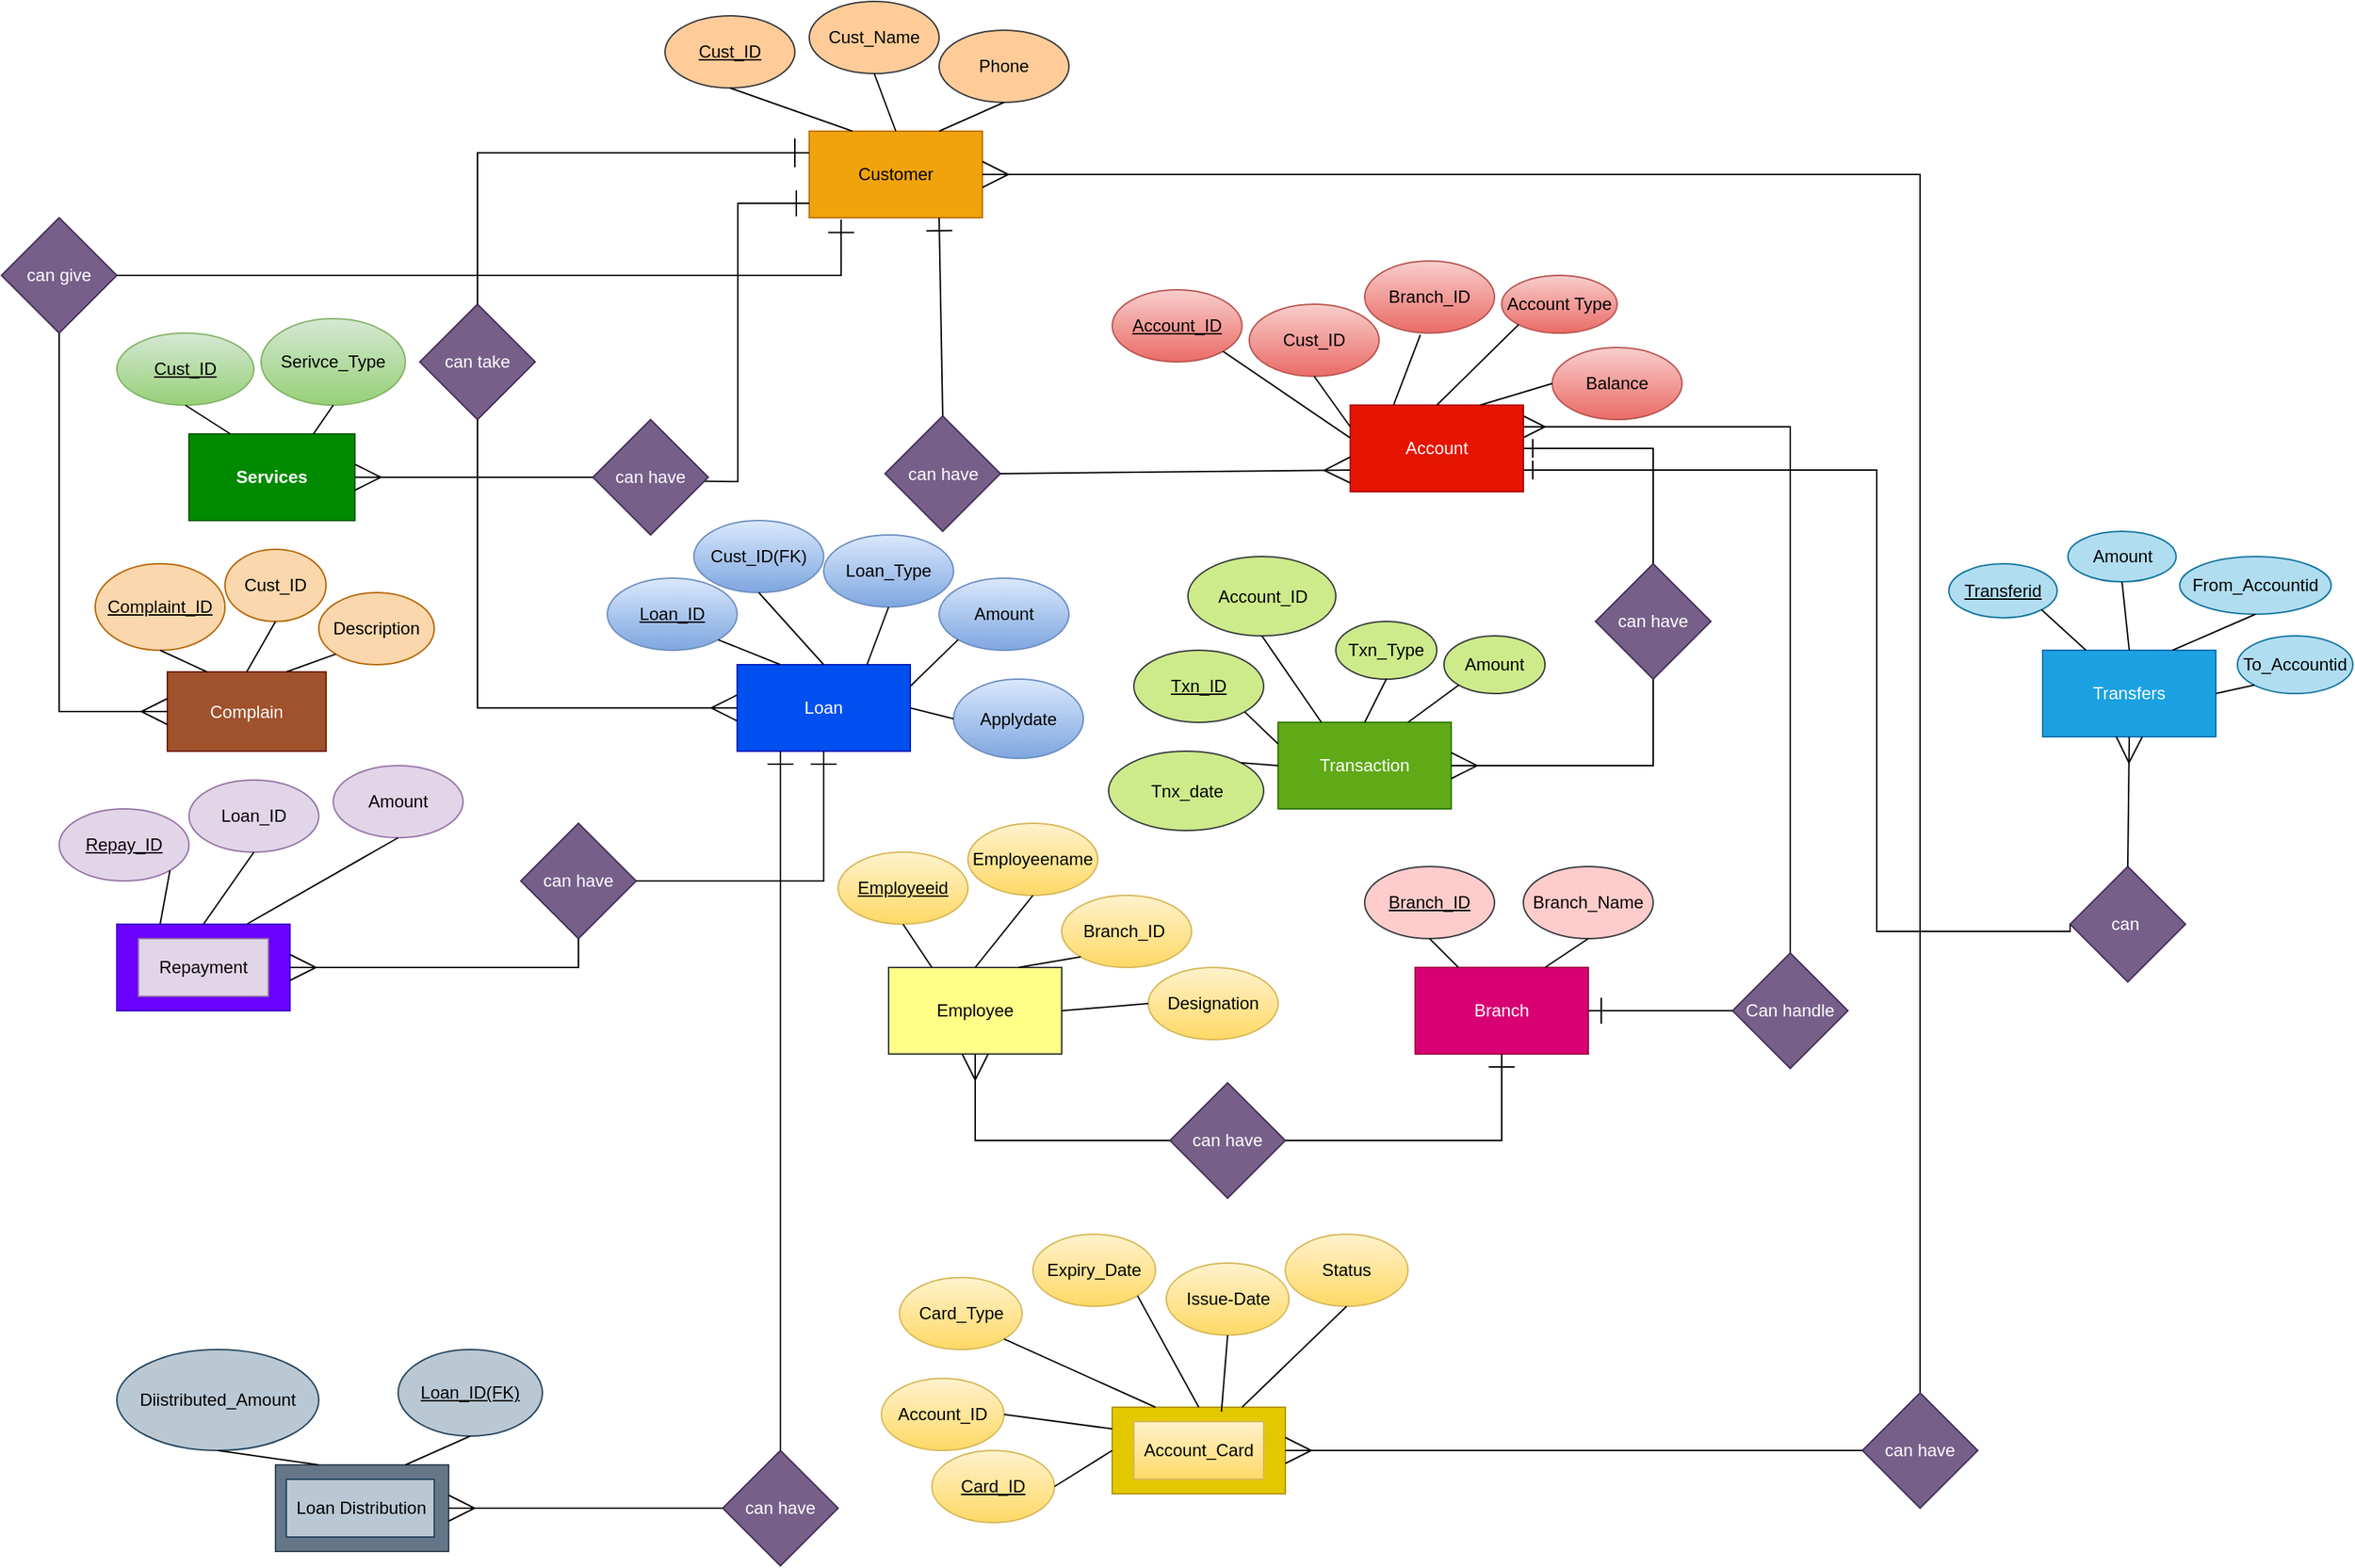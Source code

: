 <mxfile version="26.0.9">
  <diagram id="R2lEEEUBdFMjLlhIrx00" name="Page-1">
    <mxGraphModel dx="2600" dy="2135" grid="1" gridSize="10" guides="1" tooltips="1" connect="1" arrows="1" fold="1" page="1" pageScale="1" pageWidth="850" pageHeight="1100" background="#ffffff" math="0" shadow="0" extFonts="Permanent Marker^https://fonts.googleapis.com/css?family=Permanent+Marker">
      <root>
        <mxCell id="0" />
        <mxCell id="1" parent="0" />
        <mxCell id="DmtcJ1Fxf5_QBzeJhxyH-10" value="" style="rounded=0;whiteSpace=wrap;html=1;fillColor=#6a00ff;fontColor=#ffffff;strokeColor=#3700CC;" parent="1" vertex="1">
          <mxGeometry x="-360" y="280" width="120" height="60" as="geometry" />
        </mxCell>
        <mxCell id="7GhR0YVeMQ2KOe9SHxDj-1" value="Repayment" style="rounded=0;whiteSpace=wrap;html=1;fillColor=#e1d5e7;strokeColor=#9673a6;" parent="1" vertex="1">
          <mxGeometry x="-345" y="290" width="90" height="40" as="geometry" />
        </mxCell>
        <mxCell id="DmtcJ1Fxf5_QBzeJhxyH-4" value="Customer" style="rounded=0;whiteSpace=wrap;html=1;fillColor=#f0a30a;fontColor=#000000;strokeColor=#BD7000;" parent="1" vertex="1">
          <mxGeometry x="120" y="-270" width="120" height="60" as="geometry" />
        </mxCell>
        <mxCell id="DmtcJ1Fxf5_QBzeJhxyH-5" value="Transaction" style="rounded=0;whiteSpace=wrap;html=1;fillColor=#60a917;fontColor=#ffffff;strokeColor=#2D7600;" parent="1" vertex="1">
          <mxGeometry x="445" y="140" width="120" height="60" as="geometry" />
        </mxCell>
        <mxCell id="DmtcJ1Fxf5_QBzeJhxyH-6" value="Account" style="rounded=0;whiteSpace=wrap;html=1;fillColor=#e51400;fontColor=#ffffff;strokeColor=#B20000;" parent="1" vertex="1">
          <mxGeometry x="495" y="-80" width="120" height="60" as="geometry" />
        </mxCell>
        <mxCell id="DmtcJ1Fxf5_QBzeJhxyH-7" value="Employee" style="rounded=0;whiteSpace=wrap;html=1;fillColor=#ffff88;strokeColor=#36393d;" parent="1" vertex="1">
          <mxGeometry x="175" y="310" width="120" height="60" as="geometry" />
        </mxCell>
        <mxCell id="DmtcJ1Fxf5_QBzeJhxyH-8" value="Branch" style="rounded=0;whiteSpace=wrap;html=1;fillColor=#d80073;fontColor=#ffffff;strokeColor=#A50040;" parent="1" vertex="1">
          <mxGeometry x="540" y="310" width="120" height="60" as="geometry" />
        </mxCell>
        <mxCell id="DmtcJ1Fxf5_QBzeJhxyH-9" value="Loan" style="rounded=0;whiteSpace=wrap;html=1;fillColor=#0050ef;fontColor=#ffffff;strokeColor=#001DBC;" parent="1" vertex="1">
          <mxGeometry x="70" y="100" width="120" height="60" as="geometry" />
        </mxCell>
        <mxCell id="DmtcJ1Fxf5_QBzeJhxyH-11" value="&lt;u&gt;Cust_ID&lt;/u&gt;" style="ellipse;whiteSpace=wrap;html=1;fillColor=#ffcc99;strokeColor=#36393d;" parent="1" vertex="1">
          <mxGeometry x="20" y="-350" width="90" height="50" as="geometry" />
        </mxCell>
        <mxCell id="DmtcJ1Fxf5_QBzeJhxyH-12" value="Cust_Name" style="ellipse;whiteSpace=wrap;html=1;fillColor=#ffcc99;strokeColor=#36393d;" parent="1" vertex="1">
          <mxGeometry x="120" y="-360" width="90" height="50" as="geometry" />
        </mxCell>
        <mxCell id="DmtcJ1Fxf5_QBzeJhxyH-13" value="Phone" style="ellipse;whiteSpace=wrap;html=1;fillColor=#ffcc99;strokeColor=#36393d;" parent="1" vertex="1">
          <mxGeometry x="210" y="-340" width="90" height="50" as="geometry" />
        </mxCell>
        <mxCell id="DmtcJ1Fxf5_QBzeJhxyH-14" value="" style="endArrow=none;html=1;rounded=0;entryX=0.5;entryY=1;entryDx=0;entryDy=0;exitX=0.25;exitY=0;exitDx=0;exitDy=0;" parent="1" source="DmtcJ1Fxf5_QBzeJhxyH-4" target="DmtcJ1Fxf5_QBzeJhxyH-11" edge="1">
          <mxGeometry width="50" height="50" relative="1" as="geometry">
            <mxPoint y="-220" as="sourcePoint" />
            <mxPoint x="50" y="-270" as="targetPoint" />
          </mxGeometry>
        </mxCell>
        <mxCell id="DmtcJ1Fxf5_QBzeJhxyH-15" value="" style="endArrow=none;html=1;rounded=0;entryX=0.5;entryY=1;entryDx=0;entryDy=0;exitX=0.5;exitY=0;exitDx=0;exitDy=0;" parent="1" source="DmtcJ1Fxf5_QBzeJhxyH-4" target="DmtcJ1Fxf5_QBzeJhxyH-12" edge="1">
          <mxGeometry width="50" height="50" relative="1" as="geometry">
            <mxPoint x="30" y="-180" as="sourcePoint" />
            <mxPoint x="80" y="-230" as="targetPoint" />
          </mxGeometry>
        </mxCell>
        <mxCell id="DmtcJ1Fxf5_QBzeJhxyH-16" value="" style="endArrow=none;html=1;rounded=0;entryX=0.5;entryY=1;entryDx=0;entryDy=0;exitX=0.75;exitY=0;exitDx=0;exitDy=0;" parent="1" source="DmtcJ1Fxf5_QBzeJhxyH-4" target="DmtcJ1Fxf5_QBzeJhxyH-13" edge="1">
          <mxGeometry width="50" height="50" relative="1" as="geometry">
            <mxPoint x="110" y="-200" as="sourcePoint" />
            <mxPoint x="160" y="-250" as="targetPoint" />
          </mxGeometry>
        </mxCell>
        <mxCell id="DmtcJ1Fxf5_QBzeJhxyH-18" value="&lt;u&gt;Branch_ID&lt;/u&gt;" style="ellipse;whiteSpace=wrap;html=1;fillColor=#ffcccc;strokeColor=#36393d;" parent="1" vertex="1">
          <mxGeometry x="505" y="240" width="90" height="50" as="geometry" />
        </mxCell>
        <mxCell id="DmtcJ1Fxf5_QBzeJhxyH-19" value="Branch_Name" style="ellipse;whiteSpace=wrap;html=1;fillColor=#ffcccc;strokeColor=#36393d;" parent="1" vertex="1">
          <mxGeometry x="615" y="240" width="90" height="50" as="geometry" />
        </mxCell>
        <mxCell id="DmtcJ1Fxf5_QBzeJhxyH-20" value="" style="endArrow=none;html=1;rounded=0;entryX=0.5;entryY=1;entryDx=0;entryDy=0;exitX=0.25;exitY=0;exitDx=0;exitDy=0;" parent="1" source="DmtcJ1Fxf5_QBzeJhxyH-8" target="DmtcJ1Fxf5_QBzeJhxyH-18" edge="1">
          <mxGeometry width="50" height="50" relative="1" as="geometry">
            <mxPoint x="460" y="370" as="sourcePoint" />
            <mxPoint x="510" y="320" as="targetPoint" />
          </mxGeometry>
        </mxCell>
        <mxCell id="DmtcJ1Fxf5_QBzeJhxyH-21" value="" style="endArrow=none;html=1;rounded=0;entryX=0.5;entryY=1;entryDx=0;entryDy=0;exitX=0.75;exitY=0;exitDx=0;exitDy=0;" parent="1" source="DmtcJ1Fxf5_QBzeJhxyH-8" target="DmtcJ1Fxf5_QBzeJhxyH-19" edge="1">
          <mxGeometry width="50" height="50" relative="1" as="geometry">
            <mxPoint x="640" y="340" as="sourcePoint" />
            <mxPoint x="690" y="290" as="targetPoint" />
          </mxGeometry>
        </mxCell>
        <mxCell id="DmtcJ1Fxf5_QBzeJhxyH-22" value="Employeename" style="ellipse;whiteSpace=wrap;html=1;fillColor=#fff2cc;gradientColor=#ffd966;strokeColor=#d6b656;" parent="1" vertex="1">
          <mxGeometry x="230" y="210" width="90" height="50" as="geometry" />
        </mxCell>
        <mxCell id="DmtcJ1Fxf5_QBzeJhxyH-23" value="&lt;u&gt;Employeeid&lt;/u&gt;" style="ellipse;whiteSpace=wrap;html=1;fillColor=#fff2cc;gradientColor=#ffd966;strokeColor=#d6b656;" parent="1" vertex="1">
          <mxGeometry x="140" y="230" width="90" height="50" as="geometry" />
        </mxCell>
        <mxCell id="DmtcJ1Fxf5_QBzeJhxyH-24" value="Branch_ID&amp;nbsp;" style="ellipse;whiteSpace=wrap;html=1;fillColor=#fff2cc;gradientColor=#ffd966;strokeColor=#d6b656;" parent="1" vertex="1">
          <mxGeometry x="295" y="260" width="90" height="50" as="geometry" />
        </mxCell>
        <mxCell id="DmtcJ1Fxf5_QBzeJhxyH-26" value="" style="endArrow=none;html=1;rounded=0;entryX=0.5;entryY=1;entryDx=0;entryDy=0;exitX=0.25;exitY=0;exitDx=0;exitDy=0;" parent="1" source="DmtcJ1Fxf5_QBzeJhxyH-7" target="DmtcJ1Fxf5_QBzeJhxyH-23" edge="1">
          <mxGeometry width="50" height="50" relative="1" as="geometry">
            <mxPoint x="145" y="330" as="sourcePoint" />
            <mxPoint x="195" y="280" as="targetPoint" />
          </mxGeometry>
        </mxCell>
        <mxCell id="DmtcJ1Fxf5_QBzeJhxyH-27" value="" style="endArrow=none;html=1;rounded=0;entryX=0.5;entryY=1;entryDx=0;entryDy=0;exitX=0.5;exitY=0;exitDx=0;exitDy=0;" parent="1" source="DmtcJ1Fxf5_QBzeJhxyH-7" target="DmtcJ1Fxf5_QBzeJhxyH-22" edge="1">
          <mxGeometry width="50" height="50" relative="1" as="geometry">
            <mxPoint x="205" y="340" as="sourcePoint" />
            <mxPoint x="255" y="290" as="targetPoint" />
          </mxGeometry>
        </mxCell>
        <mxCell id="DmtcJ1Fxf5_QBzeJhxyH-28" value="" style="endArrow=none;html=1;rounded=0;entryX=0;entryY=1;entryDx=0;entryDy=0;exitX=0.75;exitY=0;exitDx=0;exitDy=0;" parent="1" source="DmtcJ1Fxf5_QBzeJhxyH-7" target="DmtcJ1Fxf5_QBzeJhxyH-24" edge="1">
          <mxGeometry width="50" height="50" relative="1" as="geometry">
            <mxPoint x="335" y="350" as="sourcePoint" />
            <mxPoint x="385" y="300" as="targetPoint" />
          </mxGeometry>
        </mxCell>
        <mxCell id="DmtcJ1Fxf5_QBzeJhxyH-29" value="Branch_ID" style="ellipse;whiteSpace=wrap;html=1;fillColor=#f8cecc;gradientColor=#ea6b66;strokeColor=#b85450;" parent="1" vertex="1">
          <mxGeometry x="505" y="-180" width="90" height="50" as="geometry" />
        </mxCell>
        <mxCell id="DmtcJ1Fxf5_QBzeJhxyH-30" value="&lt;u&gt;Account_ID&lt;/u&gt;" style="ellipse;whiteSpace=wrap;html=1;fillColor=#f8cecc;gradientColor=#ea6b66;strokeColor=#b85450;" parent="1" vertex="1">
          <mxGeometry x="330" y="-160" width="90" height="50" as="geometry" />
        </mxCell>
        <mxCell id="DmtcJ1Fxf5_QBzeJhxyH-31" value="Cust_ID" style="ellipse;whiteSpace=wrap;html=1;fillColor=#f8cecc;gradientColor=#ea6b66;strokeColor=#b85450;" parent="1" vertex="1">
          <mxGeometry x="425" y="-150" width="90" height="50" as="geometry" />
        </mxCell>
        <mxCell id="DmtcJ1Fxf5_QBzeJhxyH-32" value="Account Type" style="ellipse;whiteSpace=wrap;html=1;fillColor=#f8cecc;strokeColor=#b85450;gradientColor=#ea6b66;" parent="1" vertex="1">
          <mxGeometry x="600" y="-170" width="80" height="40" as="geometry" />
        </mxCell>
        <mxCell id="DmtcJ1Fxf5_QBzeJhxyH-33" value="Balance" style="ellipse;whiteSpace=wrap;html=1;fillColor=#f8cecc;gradientColor=#ea6b66;strokeColor=#b85450;" parent="1" vertex="1">
          <mxGeometry x="635" y="-120" width="90" height="50" as="geometry" />
        </mxCell>
        <mxCell id="DmtcJ1Fxf5_QBzeJhxyH-34" value="" style="endArrow=none;html=1;rounded=0;entryX=1;entryY=1;entryDx=0;entryDy=0;exitX=0.001;exitY=0.38;exitDx=0;exitDy=0;exitPerimeter=0;" parent="1" source="DmtcJ1Fxf5_QBzeJhxyH-6" target="DmtcJ1Fxf5_QBzeJhxyH-30" edge="1">
          <mxGeometry width="50" height="50" relative="1" as="geometry">
            <mxPoint x="395" y="30" as="sourcePoint" />
            <mxPoint x="445" y="-20" as="targetPoint" />
          </mxGeometry>
        </mxCell>
        <mxCell id="DmtcJ1Fxf5_QBzeJhxyH-35" value="" style="endArrow=none;html=1;rounded=0;exitX=0.5;exitY=1;exitDx=0;exitDy=0;entryX=0;entryY=0.25;entryDx=0;entryDy=0;" parent="1" source="DmtcJ1Fxf5_QBzeJhxyH-31" target="DmtcJ1Fxf5_QBzeJhxyH-6" edge="1">
          <mxGeometry width="50" height="50" relative="1" as="geometry">
            <mxPoint x="515" y="-70" as="sourcePoint" />
            <mxPoint x="565" y="-120" as="targetPoint" />
          </mxGeometry>
        </mxCell>
        <mxCell id="DmtcJ1Fxf5_QBzeJhxyH-36" value="" style="endArrow=none;html=1;rounded=0;entryX=0.429;entryY=1.024;entryDx=0;entryDy=0;entryPerimeter=0;exitX=0.25;exitY=0;exitDx=0;exitDy=0;" parent="1" source="DmtcJ1Fxf5_QBzeJhxyH-6" target="DmtcJ1Fxf5_QBzeJhxyH-29" edge="1">
          <mxGeometry width="50" height="50" relative="1" as="geometry">
            <mxPoint x="515" y="-60" as="sourcePoint" />
            <mxPoint x="565" y="-110" as="targetPoint" />
          </mxGeometry>
        </mxCell>
        <mxCell id="DmtcJ1Fxf5_QBzeJhxyH-37" value="" style="endArrow=none;html=1;rounded=0;entryX=0;entryY=1;entryDx=0;entryDy=0;exitX=0.5;exitY=0;exitDx=0;exitDy=0;" parent="1" source="DmtcJ1Fxf5_QBzeJhxyH-6" target="DmtcJ1Fxf5_QBzeJhxyH-32" edge="1">
          <mxGeometry width="50" height="50" relative="1" as="geometry">
            <mxPoint x="525" y="-50" as="sourcePoint" />
            <mxPoint x="575" y="-100" as="targetPoint" />
          </mxGeometry>
        </mxCell>
        <mxCell id="DmtcJ1Fxf5_QBzeJhxyH-38" value="" style="endArrow=none;html=1;rounded=0;entryX=0;entryY=0.5;entryDx=0;entryDy=0;exitX=0.75;exitY=0;exitDx=0;exitDy=0;" parent="1" source="DmtcJ1Fxf5_QBzeJhxyH-6" target="DmtcJ1Fxf5_QBzeJhxyH-33" edge="1">
          <mxGeometry width="50" height="50" relative="1" as="geometry">
            <mxPoint x="575" y="-40" as="sourcePoint" />
            <mxPoint x="625" y="-90" as="targetPoint" />
          </mxGeometry>
        </mxCell>
        <mxCell id="DmtcJ1Fxf5_QBzeJhxyH-39" value="Amount" style="ellipse;whiteSpace=wrap;html=1;fillColor=#cdeb8b;strokeColor=#36393d;" parent="1" vertex="1">
          <mxGeometry x="560" y="80" width="70" height="40" as="geometry" />
        </mxCell>
        <mxCell id="DmtcJ1Fxf5_QBzeJhxyH-41" value="Txn_Type" style="ellipse;whiteSpace=wrap;html=1;fillColor=#cdeb8b;strokeColor=#36393d;" parent="1" vertex="1">
          <mxGeometry x="485" y="70" width="70" height="40" as="geometry" />
        </mxCell>
        <mxCell id="DmtcJ1Fxf5_QBzeJhxyH-42" value="Account_ID" style="ellipse;whiteSpace=wrap;html=1;fillColor=#cdeb8b;strokeColor=#36393d;" parent="1" vertex="1">
          <mxGeometry x="382.5" y="25" width="102.5" height="55" as="geometry" />
        </mxCell>
        <mxCell id="DmtcJ1Fxf5_QBzeJhxyH-43" value="&lt;u&gt;Txn_ID&lt;/u&gt;" style="ellipse;whiteSpace=wrap;html=1;fillColor=#cdeb8b;strokeColor=#36393d;" parent="1" vertex="1">
          <mxGeometry x="345" y="90" width="90" height="50" as="geometry" />
        </mxCell>
        <mxCell id="DmtcJ1Fxf5_QBzeJhxyH-44" value="&lt;u&gt;Loan_ID&lt;/u&gt;" style="ellipse;whiteSpace=wrap;html=1;fillColor=#dae8fc;gradientColor=#7ea6e0;strokeColor=#6c8ebf;" parent="1" vertex="1">
          <mxGeometry x="-20" y="40" width="90" height="50" as="geometry" />
        </mxCell>
        <mxCell id="DmtcJ1Fxf5_QBzeJhxyH-45" value="Amount" style="ellipse;whiteSpace=wrap;html=1;fillColor=#dae8fc;gradientColor=#7ea6e0;strokeColor=#6c8ebf;" parent="1" vertex="1">
          <mxGeometry x="210" y="40" width="90" height="50" as="geometry" />
        </mxCell>
        <mxCell id="DmtcJ1Fxf5_QBzeJhxyH-46" value="Cust_ID(FK)" style="ellipse;whiteSpace=wrap;html=1;fillColor=#dae8fc;gradientColor=#7ea6e0;strokeColor=#6c8ebf;" parent="1" vertex="1">
          <mxGeometry x="40" width="90" height="50" as="geometry" />
        </mxCell>
        <mxCell id="DmtcJ1Fxf5_QBzeJhxyH-47" value="Loan_Type" style="ellipse;whiteSpace=wrap;html=1;fillColor=#dae8fc;gradientColor=#7ea6e0;strokeColor=#6c8ebf;" parent="1" vertex="1">
          <mxGeometry x="130" y="10" width="90" height="50" as="geometry" />
        </mxCell>
        <mxCell id="DmtcJ1Fxf5_QBzeJhxyH-48" value="" style="endArrow=none;html=1;rounded=0;entryX=1;entryY=1;entryDx=0;entryDy=0;exitX=0.25;exitY=0;exitDx=0;exitDy=0;" parent="1" source="DmtcJ1Fxf5_QBzeJhxyH-9" target="DmtcJ1Fxf5_QBzeJhxyH-44" edge="1">
          <mxGeometry width="50" height="50" relative="1" as="geometry">
            <mxPoint x="50" y="120" as="sourcePoint" />
            <mxPoint x="100" y="70" as="targetPoint" />
          </mxGeometry>
        </mxCell>
        <mxCell id="DmtcJ1Fxf5_QBzeJhxyH-49" value="" style="endArrow=none;html=1;rounded=0;entryX=0.5;entryY=1;entryDx=0;entryDy=0;exitX=0.5;exitY=0;exitDx=0;exitDy=0;" parent="1" source="DmtcJ1Fxf5_QBzeJhxyH-9" target="DmtcJ1Fxf5_QBzeJhxyH-46" edge="1">
          <mxGeometry width="50" height="50" relative="1" as="geometry">
            <mxPoint x="70" y="110" as="sourcePoint" />
            <mxPoint x="120" y="60" as="targetPoint" />
          </mxGeometry>
        </mxCell>
        <mxCell id="DmtcJ1Fxf5_QBzeJhxyH-50" value="" style="endArrow=none;html=1;rounded=0;entryX=0.5;entryY=1;entryDx=0;entryDy=0;exitX=0.75;exitY=0;exitDx=0;exitDy=0;" parent="1" source="DmtcJ1Fxf5_QBzeJhxyH-9" target="DmtcJ1Fxf5_QBzeJhxyH-47" edge="1">
          <mxGeometry width="50" height="50" relative="1" as="geometry">
            <mxPoint x="130" y="110" as="sourcePoint" />
            <mxPoint x="180" y="60" as="targetPoint" />
          </mxGeometry>
        </mxCell>
        <mxCell id="DmtcJ1Fxf5_QBzeJhxyH-51" value="" style="endArrow=none;html=1;rounded=0;entryX=0;entryY=1;entryDx=0;entryDy=0;exitX=1;exitY=0.25;exitDx=0;exitDy=0;" parent="1" source="DmtcJ1Fxf5_QBzeJhxyH-9" target="DmtcJ1Fxf5_QBzeJhxyH-45" edge="1">
          <mxGeometry width="50" height="50" relative="1" as="geometry">
            <mxPoint x="170" y="150" as="sourcePoint" />
            <mxPoint x="220" y="100" as="targetPoint" />
          </mxGeometry>
        </mxCell>
        <mxCell id="DmtcJ1Fxf5_QBzeJhxyH-52" value="&lt;u&gt;Repay_ID&lt;/u&gt;" style="ellipse;whiteSpace=wrap;html=1;fillColor=#e1d5e7;strokeColor=#9673a6;" parent="1" vertex="1">
          <mxGeometry x="-400" y="200" width="90" height="50" as="geometry" />
        </mxCell>
        <mxCell id="DmtcJ1Fxf5_QBzeJhxyH-53" value="Loan_ID" style="ellipse;whiteSpace=wrap;html=1;fillColor=#e1d5e7;strokeColor=#9673a6;" parent="1" vertex="1">
          <mxGeometry x="-310" y="180" width="90" height="50" as="geometry" />
        </mxCell>
        <mxCell id="DmtcJ1Fxf5_QBzeJhxyH-54" value="Amount" style="ellipse;whiteSpace=wrap;html=1;fillColor=#e1d5e7;strokeColor=#9673a6;" parent="1" vertex="1">
          <mxGeometry x="-210" y="170" width="90" height="50" as="geometry" />
        </mxCell>
        <mxCell id="DmtcJ1Fxf5_QBzeJhxyH-56" value="" style="endArrow=none;html=1;rounded=0;entryX=1;entryY=1;entryDx=0;entryDy=0;exitX=0.25;exitY=0;exitDx=0;exitDy=0;" parent="1" source="DmtcJ1Fxf5_QBzeJhxyH-10" target="DmtcJ1Fxf5_QBzeJhxyH-52" edge="1">
          <mxGeometry width="50" height="50" relative="1" as="geometry">
            <mxPoint x="-290" y="450" as="sourcePoint" />
            <mxPoint x="-240" y="400" as="targetPoint" />
          </mxGeometry>
        </mxCell>
        <mxCell id="DmtcJ1Fxf5_QBzeJhxyH-57" value="" style="endArrow=none;html=1;rounded=0;entryX=0.5;entryY=1;entryDx=0;entryDy=0;exitX=0.5;exitY=0;exitDx=0;exitDy=0;" parent="1" source="DmtcJ1Fxf5_QBzeJhxyH-10" target="DmtcJ1Fxf5_QBzeJhxyH-53" edge="1">
          <mxGeometry width="50" height="50" relative="1" as="geometry">
            <mxPoint x="-330" y="300" as="sourcePoint" />
            <mxPoint x="-280" y="250" as="targetPoint" />
          </mxGeometry>
        </mxCell>
        <mxCell id="DmtcJ1Fxf5_QBzeJhxyH-58" value="" style="endArrow=none;html=1;rounded=0;entryX=0.5;entryY=1;entryDx=0;entryDy=0;exitX=0.75;exitY=0;exitDx=0;exitDy=0;" parent="1" source="DmtcJ1Fxf5_QBzeJhxyH-10" target="DmtcJ1Fxf5_QBzeJhxyH-54" edge="1">
          <mxGeometry width="50" height="50" relative="1" as="geometry">
            <mxPoint x="-250" y="290" as="sourcePoint" />
            <mxPoint x="-200" y="240" as="targetPoint" />
          </mxGeometry>
        </mxCell>
        <mxCell id="DmtcJ1Fxf5_QBzeJhxyH-59" value="can have" style="rhombus;whiteSpace=wrap;html=1;fillColor=#76608a;fontColor=#ffffff;strokeColor=#432D57;" parent="1" vertex="1">
          <mxGeometry x="172.5" y="-72.5" width="80" height="80" as="geometry" />
        </mxCell>
        <mxCell id="DmtcJ1Fxf5_QBzeJhxyH-60" value="" style="endArrow=ERone;html=1;rounded=0;entryX=0.75;entryY=1;entryDx=0;entryDy=0;exitX=0.5;exitY=0;exitDx=0;exitDy=0;endFill=0;startSize=7;endSize=16;" parent="1" source="DmtcJ1Fxf5_QBzeJhxyH-59" target="DmtcJ1Fxf5_QBzeJhxyH-4" edge="1">
          <mxGeometry width="50" height="50" relative="1" as="geometry">
            <mxPoint x="110" y="-120" as="sourcePoint" />
            <mxPoint x="160" y="-170" as="targetPoint" />
          </mxGeometry>
        </mxCell>
        <mxCell id="DmtcJ1Fxf5_QBzeJhxyH-61" value="" style="endArrow=ERmany;html=1;rounded=0;exitX=1;exitY=0.5;exitDx=0;exitDy=0;entryX=0;entryY=0.75;entryDx=0;entryDy=0;endFill=0;endSize=16;startSize=7;" parent="1" source="DmtcJ1Fxf5_QBzeJhxyH-59" target="DmtcJ1Fxf5_QBzeJhxyH-6" edge="1">
          <mxGeometry width="50" height="50" relative="1" as="geometry">
            <mxPoint x="260" y="-90" as="sourcePoint" />
            <mxPoint x="310" y="-140" as="targetPoint" />
          </mxGeometry>
        </mxCell>
        <mxCell id="DmtcJ1Fxf5_QBzeJhxyH-62" value="can take" style="rhombus;whiteSpace=wrap;html=1;fillColor=#76608a;fontColor=#ffffff;strokeColor=#432D57;" parent="1" vertex="1">
          <mxGeometry x="-150" y="-150" width="80" height="80" as="geometry" />
        </mxCell>
        <mxCell id="DmtcJ1Fxf5_QBzeJhxyH-63" value="" style="endArrow=ERone;html=1;rounded=0;entryX=0;entryY=0.25;entryDx=0;entryDy=0;exitX=0.5;exitY=0;exitDx=0;exitDy=0;edgeStyle=orthogonalEdgeStyle;endFill=0;endSize=18;" parent="1" source="DmtcJ1Fxf5_QBzeJhxyH-62" target="DmtcJ1Fxf5_QBzeJhxyH-4" edge="1">
          <mxGeometry width="50" height="50" relative="1" as="geometry">
            <mxPoint x="-160" y="-190" as="sourcePoint" />
            <mxPoint x="-110" y="-240" as="targetPoint" />
          </mxGeometry>
        </mxCell>
        <mxCell id="DmtcJ1Fxf5_QBzeJhxyH-64" value="" style="endArrow=none;html=1;rounded=0;entryX=0.5;entryY=1;entryDx=0;entryDy=0;exitX=0;exitY=0.5;exitDx=0;exitDy=0;edgeStyle=orthogonalEdgeStyle;startArrow=ERmany;startFill=0;endSize=8;targetPerimeterSpacing=13;startSize=16;" parent="1" source="DmtcJ1Fxf5_QBzeJhxyH-9" target="DmtcJ1Fxf5_QBzeJhxyH-62" edge="1">
          <mxGeometry width="50" height="50" relative="1" as="geometry">
            <mxPoint x="-230" y="80" as="sourcePoint" />
            <mxPoint x="-180" y="30" as="targetPoint" />
          </mxGeometry>
        </mxCell>
        <mxCell id="DmtcJ1Fxf5_QBzeJhxyH-65" value="" style="endArrow=none;html=1;rounded=0;entryX=1;entryY=1;entryDx=0;entryDy=0;exitX=0;exitY=0.25;exitDx=0;exitDy=0;" parent="1" source="DmtcJ1Fxf5_QBzeJhxyH-5" target="DmtcJ1Fxf5_QBzeJhxyH-43" edge="1">
          <mxGeometry width="50" height="50" relative="1" as="geometry">
            <mxPoint x="305" y="240" as="sourcePoint" />
            <mxPoint x="355" y="190" as="targetPoint" />
          </mxGeometry>
        </mxCell>
        <mxCell id="DmtcJ1Fxf5_QBzeJhxyH-66" value="" style="endArrow=none;html=1;rounded=0;entryX=0.5;entryY=1;entryDx=0;entryDy=0;exitX=0.25;exitY=0;exitDx=0;exitDy=0;" parent="1" source="DmtcJ1Fxf5_QBzeJhxyH-5" target="DmtcJ1Fxf5_QBzeJhxyH-42" edge="1">
          <mxGeometry width="50" height="50" relative="1" as="geometry">
            <mxPoint x="445" y="170" as="sourcePoint" />
            <mxPoint x="495" y="120" as="targetPoint" />
          </mxGeometry>
        </mxCell>
        <mxCell id="DmtcJ1Fxf5_QBzeJhxyH-67" value="" style="endArrow=none;html=1;rounded=0;entryX=0.5;entryY=1;entryDx=0;entryDy=0;exitX=0.5;exitY=0;exitDx=0;exitDy=0;" parent="1" source="DmtcJ1Fxf5_QBzeJhxyH-5" target="DmtcJ1Fxf5_QBzeJhxyH-41" edge="1">
          <mxGeometry width="50" height="50" relative="1" as="geometry">
            <mxPoint x="485" y="180" as="sourcePoint" />
            <mxPoint x="535" y="130" as="targetPoint" />
          </mxGeometry>
        </mxCell>
        <mxCell id="DmtcJ1Fxf5_QBzeJhxyH-68" value="" style="endArrow=none;html=1;rounded=0;entryX=0;entryY=1;entryDx=0;entryDy=0;exitX=0.75;exitY=0;exitDx=0;exitDy=0;" parent="1" source="DmtcJ1Fxf5_QBzeJhxyH-5" target="DmtcJ1Fxf5_QBzeJhxyH-39" edge="1">
          <mxGeometry width="50" height="50" relative="1" as="geometry">
            <mxPoint x="525" y="160" as="sourcePoint" />
            <mxPoint x="575" y="110" as="targetPoint" />
          </mxGeometry>
        </mxCell>
        <mxCell id="DmtcJ1Fxf5_QBzeJhxyH-69" value="can have" style="rhombus;whiteSpace=wrap;html=1;fillColor=#76608a;fontColor=#ffffff;strokeColor=#432D57;" parent="1" vertex="1">
          <mxGeometry x="665" y="30" width="80" height="80" as="geometry" />
        </mxCell>
        <mxCell id="DmtcJ1Fxf5_QBzeJhxyH-70" value="" style="endArrow=none;html=1;rounded=0;exitX=1;exitY=0.5;exitDx=0;exitDy=0;entryX=0.5;entryY=0;entryDx=0;entryDy=0;edgeStyle=orthogonalEdgeStyle;startArrow=ERone;startFill=0;endSize=7;startSize=11;" parent="1" source="DmtcJ1Fxf5_QBzeJhxyH-6" target="DmtcJ1Fxf5_QBzeJhxyH-69" edge="1">
          <mxGeometry width="50" height="50" relative="1" as="geometry">
            <mxPoint x="700" y="-10" as="sourcePoint" />
            <mxPoint x="750" y="-60" as="targetPoint" />
          </mxGeometry>
        </mxCell>
        <mxCell id="DmtcJ1Fxf5_QBzeJhxyH-71" value="" style="endArrow=none;html=1;rounded=0;entryX=0.5;entryY=1;entryDx=0;entryDy=0;exitX=1;exitY=0.5;exitDx=0;exitDy=0;edgeStyle=orthogonalEdgeStyle;startArrow=ERmany;startFill=0;startSize=16;" parent="1" source="DmtcJ1Fxf5_QBzeJhxyH-5" target="DmtcJ1Fxf5_QBzeJhxyH-69" edge="1">
          <mxGeometry width="50" height="50" relative="1" as="geometry">
            <mxPoint x="660" y="230" as="sourcePoint" />
            <mxPoint x="710" y="180" as="targetPoint" />
          </mxGeometry>
        </mxCell>
        <mxCell id="DmtcJ1Fxf5_QBzeJhxyH-72" value="can have" style="rhombus;whiteSpace=wrap;html=1;fillColor=#76608a;fontColor=#ffffff;strokeColor=#432D57;" parent="1" vertex="1">
          <mxGeometry x="-80" y="210" width="80" height="80" as="geometry" />
        </mxCell>
        <mxCell id="DmtcJ1Fxf5_QBzeJhxyH-73" value="" style="endArrow=ERone;html=1;rounded=0;entryX=0.5;entryY=1;entryDx=0;entryDy=0;exitX=1;exitY=0.5;exitDx=0;exitDy=0;edgeStyle=orthogonalEdgeStyle;endFill=0;startSize=7;endSize=16;" parent="1" source="DmtcJ1Fxf5_QBzeJhxyH-72" target="DmtcJ1Fxf5_QBzeJhxyH-9" edge="1">
          <mxGeometry width="50" height="50" relative="1" as="geometry">
            <mxPoint x="70" y="260" as="sourcePoint" />
            <mxPoint x="120" y="210" as="targetPoint" />
          </mxGeometry>
        </mxCell>
        <mxCell id="DmtcJ1Fxf5_QBzeJhxyH-74" value="" style="endArrow=none;html=1;rounded=0;entryX=0.5;entryY=1;entryDx=0;entryDy=0;exitX=1;exitY=0.5;exitDx=0;exitDy=0;edgeStyle=orthogonalEdgeStyle;startArrow=ERmany;startFill=0;startSize=16;" parent="1" source="DmtcJ1Fxf5_QBzeJhxyH-10" target="DmtcJ1Fxf5_QBzeJhxyH-72" edge="1">
          <mxGeometry width="50" height="50" relative="1" as="geometry">
            <mxPoint x="240" y="380" as="sourcePoint" />
            <mxPoint x="290" y="330" as="targetPoint" />
          </mxGeometry>
        </mxCell>
        <mxCell id="DmtcJ1Fxf5_QBzeJhxyH-75" value="can have" style="rhombus;whiteSpace=wrap;html=1;fillColor=#76608a;fontColor=#ffffff;strokeColor=#432D57;" parent="1" vertex="1">
          <mxGeometry x="370" y="390" width="80" height="80" as="geometry" />
        </mxCell>
        <mxCell id="DmtcJ1Fxf5_QBzeJhxyH-76" value="" style="endArrow=ERone;html=1;rounded=0;exitX=1;exitY=0.5;exitDx=0;exitDy=0;entryX=0.5;entryY=1;entryDx=0;entryDy=0;edgeStyle=orthogonalEdgeStyle;endFill=0;endSize=16;" parent="1" source="DmtcJ1Fxf5_QBzeJhxyH-75" target="DmtcJ1Fxf5_QBzeJhxyH-8" edge="1">
          <mxGeometry width="50" height="50" relative="1" as="geometry">
            <mxPoint x="600" y="470" as="sourcePoint" />
            <mxPoint x="650" y="420" as="targetPoint" />
          </mxGeometry>
        </mxCell>
        <mxCell id="DmtcJ1Fxf5_QBzeJhxyH-77" value="" style="endArrow=ERmany;html=1;rounded=0;entryX=0.5;entryY=1;entryDx=0;entryDy=0;exitX=0;exitY=0.5;exitDx=0;exitDy=0;edgeStyle=orthogonalEdgeStyle;endFill=0;startSize=13;sourcePerimeterSpacing=10;endSize=16;" parent="1" source="DmtcJ1Fxf5_QBzeJhxyH-75" target="DmtcJ1Fxf5_QBzeJhxyH-7" edge="1">
          <mxGeometry width="50" height="50" relative="1" as="geometry">
            <mxPoint x="370" y="480" as="sourcePoint" />
            <mxPoint x="420" y="430" as="targetPoint" />
          </mxGeometry>
        </mxCell>
        <mxCell id="DmtcJ1Fxf5_QBzeJhxyH-80" value="Can handle" style="rhombus;whiteSpace=wrap;html=1;fillColor=#76608a;strokeColor=#432D57;fontColor=#ffffff;" parent="1" vertex="1">
          <mxGeometry x="760" y="300" width="80" height="80" as="geometry" />
        </mxCell>
        <mxCell id="DmtcJ1Fxf5_QBzeJhxyH-81" value="" style="endArrow=none;html=1;rounded=0;exitX=1;exitY=0.5;exitDx=0;exitDy=0;entryX=0;entryY=0.5;entryDx=0;entryDy=0;startArrow=ERone;startFill=0;startSize=16;" parent="1" source="DmtcJ1Fxf5_QBzeJhxyH-8" target="DmtcJ1Fxf5_QBzeJhxyH-80" edge="1">
          <mxGeometry width="50" height="50" relative="1" as="geometry">
            <mxPoint x="710" y="440" as="sourcePoint" />
            <mxPoint x="760" y="390" as="targetPoint" />
          </mxGeometry>
        </mxCell>
        <mxCell id="DmtcJ1Fxf5_QBzeJhxyH-82" value="" style="endArrow=ERmany;html=1;rounded=0;exitX=0.5;exitY=0;exitDx=0;exitDy=0;entryX=1;entryY=0.25;entryDx=0;entryDy=0;edgeStyle=orthogonalEdgeStyle;endFill=0;endSize=13;" parent="1" source="DmtcJ1Fxf5_QBzeJhxyH-80" target="DmtcJ1Fxf5_QBzeJhxyH-6" edge="1">
          <mxGeometry width="50" height="50" relative="1" as="geometry">
            <mxPoint x="770" y="220" as="sourcePoint" />
            <mxPoint x="820" y="170" as="targetPoint" />
          </mxGeometry>
        </mxCell>
        <mxCell id="w7y4gefNrE8WsxnJgFQ3-1" value="" style="rounded=0;whiteSpace=wrap;html=1;fillColor=#647687;fontColor=#ffffff;strokeColor=#314354;" parent="1" vertex="1">
          <mxGeometry x="-250" y="655" width="120" height="60" as="geometry" />
        </mxCell>
        <mxCell id="w7y4gefNrE8WsxnJgFQ3-3" value="&lt;u&gt;Loan_ID(FK)&lt;/u&gt;" style="ellipse;whiteSpace=wrap;html=1;fillColor=#bac8d3;strokeColor=#23445d;" parent="1" vertex="1">
          <mxGeometry x="-165" y="575" width="100" height="60" as="geometry" />
        </mxCell>
        <mxCell id="w7y4gefNrE8WsxnJgFQ3-4" value="Diistributed_Amount" style="ellipse;whiteSpace=wrap;html=1;fillColor=#bac8d3;strokeColor=#23445d;" parent="1" vertex="1">
          <mxGeometry x="-360" y="575" width="140" height="70" as="geometry" />
        </mxCell>
        <mxCell id="w7y4gefNrE8WsxnJgFQ3-5" value="" style="endArrow=none;html=1;rounded=0;entryX=0.5;entryY=1;entryDx=0;entryDy=0;exitX=0.25;exitY=0;exitDx=0;exitDy=0;" parent="1" source="w7y4gefNrE8WsxnJgFQ3-1" target="w7y4gefNrE8WsxnJgFQ3-4" edge="1">
          <mxGeometry width="50" height="50" relative="1" as="geometry">
            <mxPoint x="-420" y="455" as="sourcePoint" />
            <mxPoint x="-370" y="405" as="targetPoint" />
          </mxGeometry>
        </mxCell>
        <mxCell id="w7y4gefNrE8WsxnJgFQ3-6" value="" style="endArrow=none;html=1;rounded=0;entryX=0.5;entryY=1;entryDx=0;entryDy=0;exitX=0.75;exitY=0;exitDx=0;exitDy=0;" parent="1" source="w7y4gefNrE8WsxnJgFQ3-1" target="w7y4gefNrE8WsxnJgFQ3-3" edge="1">
          <mxGeometry width="50" height="50" relative="1" as="geometry">
            <mxPoint x="-220" y="435" as="sourcePoint" />
            <mxPoint x="-170" y="385" as="targetPoint" />
          </mxGeometry>
        </mxCell>
        <mxCell id="w7y4gefNrE8WsxnJgFQ3-7" value="&lt;b&gt;Services&lt;/b&gt;" style="rounded=0;whiteSpace=wrap;html=1;fillColor=#008a00;fontColor=#ffffff;strokeColor=#005700;" parent="1" vertex="1">
          <mxGeometry x="-310" y="-60" width="115" height="60" as="geometry" />
        </mxCell>
        <mxCell id="w7y4gefNrE8WsxnJgFQ3-8" value="&lt;u&gt;Cust_ID&lt;/u&gt;" style="ellipse;whiteSpace=wrap;html=1;fillColor=#d5e8d4;gradientColor=#97d077;strokeColor=#82b366;" parent="1" vertex="1">
          <mxGeometry x="-360" y="-130" width="95" height="50" as="geometry" />
        </mxCell>
        <mxCell id="w7y4gefNrE8WsxnJgFQ3-9" value="Serivce_Type" style="ellipse;whiteSpace=wrap;html=1;fillColor=#d5e8d4;gradientColor=#97d077;strokeColor=#82b366;" parent="1" vertex="1">
          <mxGeometry x="-260" y="-140" width="100" height="60" as="geometry" />
        </mxCell>
        <mxCell id="w7y4gefNrE8WsxnJgFQ3-10" value="" style="endArrow=none;html=1;rounded=0;entryX=0.5;entryY=1;entryDx=0;entryDy=0;exitX=0.25;exitY=0;exitDx=0;exitDy=0;" parent="1" source="w7y4gefNrE8WsxnJgFQ3-7" target="w7y4gefNrE8WsxnJgFQ3-8" edge="1">
          <mxGeometry width="50" height="50" relative="1" as="geometry">
            <mxPoint x="-220" y="900" as="sourcePoint" />
            <mxPoint x="-170" y="850" as="targetPoint" />
          </mxGeometry>
        </mxCell>
        <mxCell id="w7y4gefNrE8WsxnJgFQ3-11" value="" style="endArrow=none;html=1;rounded=0;entryX=0.5;entryY=1;entryDx=0;entryDy=0;exitX=0.75;exitY=0;exitDx=0;exitDy=0;" parent="1" source="w7y4gefNrE8WsxnJgFQ3-7" target="w7y4gefNrE8WsxnJgFQ3-9" edge="1">
          <mxGeometry width="50" height="50" relative="1" as="geometry">
            <mxPoint x="-50" y="830" as="sourcePoint" />
            <mxPoint y="780" as="targetPoint" />
          </mxGeometry>
        </mxCell>
        <mxCell id="w7y4gefNrE8WsxnJgFQ3-12" value="Complain" style="rounded=0;whiteSpace=wrap;html=1;fillColor=#a0522d;fontColor=#ffffff;strokeColor=#6D1F00;" parent="1" vertex="1">
          <mxGeometry x="-325" y="105" width="110" height="55" as="geometry" />
        </mxCell>
        <mxCell id="w7y4gefNrE8WsxnJgFQ3-13" value="&lt;u&gt;Complaint_ID&lt;/u&gt;" style="ellipse;whiteSpace=wrap;html=1;fillColor=#fad7ac;strokeColor=#b46504;" parent="1" vertex="1">
          <mxGeometry x="-375" y="30" width="90" height="60" as="geometry" />
        </mxCell>
        <mxCell id="w7y4gefNrE8WsxnJgFQ3-14" value="Cust_ID" style="ellipse;whiteSpace=wrap;html=1;fillColor=#fad7ac;strokeColor=#b46504;" parent="1" vertex="1">
          <mxGeometry x="-285" y="20" width="70" height="50" as="geometry" />
        </mxCell>
        <mxCell id="w7y4gefNrE8WsxnJgFQ3-15" value="Description" style="ellipse;whiteSpace=wrap;html=1;fillColor=#fad7ac;strokeColor=#b46504;" parent="1" vertex="1">
          <mxGeometry x="-220" y="50" width="80" height="50" as="geometry" />
        </mxCell>
        <mxCell id="w7y4gefNrE8WsxnJgFQ3-16" value="" style="endArrow=none;html=1;rounded=0;entryX=0.5;entryY=1;entryDx=0;entryDy=0;exitX=0.25;exitY=0;exitDx=0;exitDy=0;" parent="1" source="w7y4gefNrE8WsxnJgFQ3-12" target="w7y4gefNrE8WsxnJgFQ3-13" edge="1">
          <mxGeometry width="50" height="50" relative="1" as="geometry">
            <mxPoint x="-345" y="145" as="sourcePoint" />
            <mxPoint x="-295" y="95" as="targetPoint" />
          </mxGeometry>
        </mxCell>
        <mxCell id="w7y4gefNrE8WsxnJgFQ3-17" value="" style="endArrow=none;html=1;rounded=0;entryX=0.5;entryY=1;entryDx=0;entryDy=0;exitX=0.5;exitY=0;exitDx=0;exitDy=0;" parent="1" source="w7y4gefNrE8WsxnJgFQ3-12" target="w7y4gefNrE8WsxnJgFQ3-14" edge="1">
          <mxGeometry width="50" height="50" relative="1" as="geometry">
            <mxPoint x="-295" y="125" as="sourcePoint" />
            <mxPoint x="-245" y="75" as="targetPoint" />
          </mxGeometry>
        </mxCell>
        <mxCell id="w7y4gefNrE8WsxnJgFQ3-18" value="" style="endArrow=none;html=1;rounded=0;exitX=0.75;exitY=0;exitDx=0;exitDy=0;entryX=0;entryY=1;entryDx=0;entryDy=0;" parent="1" source="w7y4gefNrE8WsxnJgFQ3-12" target="w7y4gefNrE8WsxnJgFQ3-15" edge="1">
          <mxGeometry width="50" height="50" relative="1" as="geometry">
            <mxPoint x="-95" y="75" as="sourcePoint" />
            <mxPoint x="-168.08" y="74.45" as="targetPoint" />
          </mxGeometry>
        </mxCell>
        <mxCell id="w7y4gefNrE8WsxnJgFQ3-26" value="" style="rounded=0;whiteSpace=wrap;html=1;fillColor=#e3c800;fontColor=#000000;strokeColor=#B09500;" parent="1" vertex="1">
          <mxGeometry x="330" y="615" width="120" height="60" as="geometry" />
        </mxCell>
        <mxCell id="w7y4gefNrE8WsxnJgFQ3-27" value="&lt;u&gt;Card_ID&lt;/u&gt;" style="ellipse;whiteSpace=wrap;html=1;fillColor=#fff2cc;gradientColor=#ffd966;strokeColor=#d6b656;" parent="1" vertex="1">
          <mxGeometry x="205" y="645" width="85" height="50" as="geometry" />
        </mxCell>
        <mxCell id="w7y4gefNrE8WsxnJgFQ3-28" value="Account_ID" style="ellipse;whiteSpace=wrap;html=1;fillColor=#fff2cc;gradientColor=#ffd966;strokeColor=#d6b656;" parent="1" vertex="1">
          <mxGeometry x="170" y="595" width="85" height="50" as="geometry" />
        </mxCell>
        <mxCell id="w7y4gefNrE8WsxnJgFQ3-29" value="Expiry_Date" style="ellipse;whiteSpace=wrap;html=1;fillColor=#fff2cc;gradientColor=#ffd966;strokeColor=#d6b656;" parent="1" vertex="1">
          <mxGeometry x="275" y="495" width="85" height="50" as="geometry" />
        </mxCell>
        <mxCell id="w7y4gefNrE8WsxnJgFQ3-30" value="Card_Type" style="ellipse;whiteSpace=wrap;html=1;fillColor=#fff2cc;gradientColor=#ffd966;strokeColor=#d6b656;" parent="1" vertex="1">
          <mxGeometry x="182.5" y="525" width="85" height="50" as="geometry" />
        </mxCell>
        <mxCell id="w7y4gefNrE8WsxnJgFQ3-31" value="Issue-Date" style="ellipse;whiteSpace=wrap;html=1;fillColor=#fff2cc;gradientColor=#ffd966;strokeColor=#d6b656;" parent="1" vertex="1">
          <mxGeometry x="367.5" y="515" width="85" height="50" as="geometry" />
        </mxCell>
        <mxCell id="w7y4gefNrE8WsxnJgFQ3-32" value="Status" style="ellipse;whiteSpace=wrap;html=1;fillColor=#fff2cc;gradientColor=#ffd966;strokeColor=#d6b656;" parent="1" vertex="1">
          <mxGeometry x="450" y="495" width="85" height="50" as="geometry" />
        </mxCell>
        <mxCell id="w7y4gefNrE8WsxnJgFQ3-33" value="" style="endArrow=none;html=1;rounded=0;entryX=0.5;entryY=1;entryDx=0;entryDy=0;exitX=0.75;exitY=0;exitDx=0;exitDy=0;" parent="1" source="w7y4gefNrE8WsxnJgFQ3-26" target="w7y4gefNrE8WsxnJgFQ3-32" edge="1">
          <mxGeometry width="50" height="50" relative="1" as="geometry">
            <mxPoint x="345" y="615" as="sourcePoint" />
            <mxPoint x="395" y="565" as="targetPoint" />
          </mxGeometry>
        </mxCell>
        <mxCell id="w7y4gefNrE8WsxnJgFQ3-34" value="" style="endArrow=none;html=1;rounded=0;entryX=0.5;entryY=1;entryDx=0;entryDy=0;exitX=0.631;exitY=0.051;exitDx=0;exitDy=0;exitPerimeter=0;" parent="1" source="w7y4gefNrE8WsxnJgFQ3-26" target="w7y4gefNrE8WsxnJgFQ3-31" edge="1">
          <mxGeometry width="50" height="50" relative="1" as="geometry">
            <mxPoint x="285" y="635" as="sourcePoint" />
            <mxPoint x="335" y="585" as="targetPoint" />
          </mxGeometry>
        </mxCell>
        <mxCell id="w7y4gefNrE8WsxnJgFQ3-35" value="" style="endArrow=none;html=1;rounded=0;entryX=1;entryY=1;entryDx=0;entryDy=0;exitX=0.5;exitY=0;exitDx=0;exitDy=0;" parent="1" source="w7y4gefNrE8WsxnJgFQ3-26" target="w7y4gefNrE8WsxnJgFQ3-29" edge="1">
          <mxGeometry width="50" height="50" relative="1" as="geometry">
            <mxPoint x="255" y="615" as="sourcePoint" />
            <mxPoint x="305" y="565" as="targetPoint" />
          </mxGeometry>
        </mxCell>
        <mxCell id="w7y4gefNrE8WsxnJgFQ3-36" value="" style="endArrow=none;html=1;rounded=0;entryX=1;entryY=1;entryDx=0;entryDy=0;exitX=0.25;exitY=0;exitDx=0;exitDy=0;" parent="1" source="w7y4gefNrE8WsxnJgFQ3-26" target="w7y4gefNrE8WsxnJgFQ3-30" edge="1">
          <mxGeometry width="50" height="50" relative="1" as="geometry">
            <mxPoint x="215" y="655" as="sourcePoint" />
            <mxPoint x="265" y="605" as="targetPoint" />
          </mxGeometry>
        </mxCell>
        <mxCell id="w7y4gefNrE8WsxnJgFQ3-37" value="" style="endArrow=none;html=1;rounded=0;entryX=1;entryY=0.5;entryDx=0;entryDy=0;exitX=0;exitY=0.25;exitDx=0;exitDy=0;" parent="1" source="w7y4gefNrE8WsxnJgFQ3-26" target="w7y4gefNrE8WsxnJgFQ3-28" edge="1">
          <mxGeometry width="50" height="50" relative="1" as="geometry">
            <mxPoint x="255" y="725" as="sourcePoint" />
            <mxPoint x="305" y="675" as="targetPoint" />
          </mxGeometry>
        </mxCell>
        <mxCell id="w7y4gefNrE8WsxnJgFQ3-38" value="" style="endArrow=none;html=1;rounded=0;exitX=1;exitY=0.5;exitDx=0;exitDy=0;entryX=0;entryY=0.5;entryDx=0;entryDy=0;" parent="1" source="w7y4gefNrE8WsxnJgFQ3-27" target="w7y4gefNrE8WsxnJgFQ3-26" edge="1">
          <mxGeometry width="50" height="50" relative="1" as="geometry">
            <mxPoint x="265" y="775" as="sourcePoint" />
            <mxPoint x="315" y="725" as="targetPoint" />
          </mxGeometry>
        </mxCell>
        <mxCell id="w7y4gefNrE8WsxnJgFQ3-52" value="" style="endArrow=ERone;html=1;rounded=0;entryX=0;entryY=0.833;entryDx=0;entryDy=0;exitX=1;exitY=0.5;exitDx=0;exitDy=0;edgeStyle=orthogonalEdgeStyle;endFill=0;endSize=16;entryPerimeter=0;" parent="1" target="DmtcJ1Fxf5_QBzeJhxyH-4" edge="1">
          <mxGeometry width="50" height="50" relative="1" as="geometry">
            <mxPoint x="20" y="-27.5" as="sourcePoint" />
            <mxPoint x="90" y="-222.5" as="targetPoint" />
          </mxGeometry>
        </mxCell>
        <mxCell id="w7y4gefNrE8WsxnJgFQ3-53" value="can have" style="rhombus;whiteSpace=wrap;html=1;fillColor=#76608a;fontColor=#ffffff;strokeColor=#432D57;" parent="1" vertex="1">
          <mxGeometry x="-30" y="-70" width="80" height="80" as="geometry" />
        </mxCell>
        <mxCell id="w7y4gefNrE8WsxnJgFQ3-54" value="" style="endArrow=none;html=1;rounded=0;exitX=1;exitY=0.5;exitDx=0;exitDy=0;entryX=0;entryY=0.5;entryDx=0;entryDy=0;startArrow=ERmany;startFill=0;startSize=16;" parent="1" source="w7y4gefNrE8WsxnJgFQ3-7" target="w7y4gefNrE8WsxnJgFQ3-53" edge="1">
          <mxGeometry width="50" height="50" relative="1" as="geometry">
            <mxPoint x="-160" y="40" as="sourcePoint" />
            <mxPoint x="-110" y="-10" as="targetPoint" />
          </mxGeometry>
        </mxCell>
        <mxCell id="w7y4gefNrE8WsxnJgFQ3-55" value="" style="endArrow=none;html=1;rounded=0;exitX=1;exitY=0.5;exitDx=0;exitDy=0;entryX=0.5;entryY=0;entryDx=0;entryDy=0;edgeStyle=orthogonalEdgeStyle;startArrow=ERmany;startFill=0;startSize=16;" parent="1" source="DmtcJ1Fxf5_QBzeJhxyH-4" target="w7y4gefNrE8WsxnJgFQ3-56" edge="1">
          <mxGeometry width="50" height="50" relative="1" as="geometry">
            <mxPoint x="340" y="-200" as="sourcePoint" />
            <mxPoint x="390" y="-250" as="targetPoint" />
          </mxGeometry>
        </mxCell>
        <mxCell id="w7y4gefNrE8WsxnJgFQ3-56" value="can have" style="rhombus;whiteSpace=wrap;html=1;fillColor=#76608a;fontColor=#ffffff;strokeColor=#432D57;" parent="1" vertex="1">
          <mxGeometry x="850" y="605" width="80" height="80" as="geometry" />
        </mxCell>
        <mxCell id="w7y4gefNrE8WsxnJgFQ3-57" value="" style="endArrow=none;html=1;rounded=0;exitX=1;exitY=0.5;exitDx=0;exitDy=0;entryX=0;entryY=0.5;entryDx=0;entryDy=0;startArrow=ERmany;startFill=0;startSize=16;" parent="1" source="w7y4gefNrE8WsxnJgFQ3-26" target="w7y4gefNrE8WsxnJgFQ3-56" edge="1">
          <mxGeometry width="50" height="50" relative="1" as="geometry">
            <mxPoint x="710" y="550" as="sourcePoint" />
            <mxPoint x="760" y="500" as="targetPoint" />
          </mxGeometry>
        </mxCell>
        <mxCell id="w7y4gefNrE8WsxnJgFQ3-66" value="" style="endArrow=ERone;html=1;rounded=0;entryX=0.184;entryY=1.021;entryDx=0;entryDy=0;entryPerimeter=0;exitX=1;exitY=0.5;exitDx=0;exitDy=0;edgeStyle=orthogonalEdgeStyle;endFill=0;endSize=16;" parent="1" source="w7y4gefNrE8WsxnJgFQ3-67" target="DmtcJ1Fxf5_QBzeJhxyH-4" edge="1">
          <mxGeometry width="50" height="50" relative="1" as="geometry">
            <mxPoint x="20" y="-150" as="sourcePoint" />
            <mxPoint x="70" y="-200" as="targetPoint" />
            <Array as="points">
              <mxPoint x="142" y="-170" />
            </Array>
          </mxGeometry>
        </mxCell>
        <mxCell id="w7y4gefNrE8WsxnJgFQ3-67" value="can give" style="rhombus;whiteSpace=wrap;html=1;fillColor=#76608a;fontColor=#ffffff;strokeColor=#432D57;" parent="1" vertex="1">
          <mxGeometry x="-440" y="-210" width="80" height="80" as="geometry" />
        </mxCell>
        <mxCell id="w7y4gefNrE8WsxnJgFQ3-68" value="" style="endArrow=none;html=1;rounded=0;entryX=0.5;entryY=1;entryDx=0;entryDy=0;exitX=0;exitY=0.5;exitDx=0;exitDy=0;edgeStyle=orthogonalEdgeStyle;startArrow=ERmany;startFill=0;startSize=16;" parent="1" source="w7y4gefNrE8WsxnJgFQ3-12" target="w7y4gefNrE8WsxnJgFQ3-67" edge="1">
          <mxGeometry width="50" height="50" relative="1" as="geometry">
            <mxPoint x="-480" y="10" as="sourcePoint" />
            <mxPoint x="-430" y="-40" as="targetPoint" />
          </mxGeometry>
        </mxCell>
        <mxCell id="w7y4gefNrE8WsxnJgFQ3-69" value="" style="endArrow=ERone;html=1;rounded=0;entryX=0.25;entryY=1;entryDx=0;entryDy=0;exitX=0.5;exitY=0;exitDx=0;exitDy=0;endFill=0;startSize=7;endSize=16;" parent="1" source="w7y4gefNrE8WsxnJgFQ3-70" target="DmtcJ1Fxf5_QBzeJhxyH-9" edge="1">
          <mxGeometry width="50" height="50" relative="1" as="geometry">
            <mxPoint x="100" y="630" as="sourcePoint" />
            <mxPoint x="-50" y="390" as="targetPoint" />
          </mxGeometry>
        </mxCell>
        <mxCell id="w7y4gefNrE8WsxnJgFQ3-70" value="can have" style="rhombus;whiteSpace=wrap;html=1;fillColor=#76608a;fontColor=#ffffff;strokeColor=#432D57;" parent="1" vertex="1">
          <mxGeometry x="60" y="645" width="80" height="80" as="geometry" />
        </mxCell>
        <mxCell id="w7y4gefNrE8WsxnJgFQ3-71" value="" style="endArrow=none;html=1;rounded=0;entryX=0;entryY=0.5;entryDx=0;entryDy=0;exitX=1;exitY=0.5;exitDx=0;exitDy=0;startArrow=ERmany;startFill=0;startSize=16;" parent="1" source="w7y4gefNrE8WsxnJgFQ3-1" target="w7y4gefNrE8WsxnJgFQ3-70" edge="1">
          <mxGeometry width="50" height="50" relative="1" as="geometry">
            <mxPoint x="-150" y="710" as="sourcePoint" />
            <mxPoint x="-100" y="660" as="targetPoint" />
          </mxGeometry>
        </mxCell>
        <mxCell id="nbbwidhduoLGn26L4gUj-2" value="Amount" style="ellipse;whiteSpace=wrap;html=1;fillColor=#b1ddf0;strokeColor=#10739e;" parent="1" vertex="1">
          <mxGeometry x="992.5" y="7.5" width="75" height="35" as="geometry" />
        </mxCell>
        <mxCell id="nbbwidhduoLGn26L4gUj-3" value="Transfers" style="rounded=0;whiteSpace=wrap;html=1;fillColor=#1ba1e2;fontColor=#ffffff;strokeColor=#006EAF;" parent="1" vertex="1">
          <mxGeometry x="975" y="90" width="120" height="60" as="geometry" />
        </mxCell>
        <mxCell id="nbbwidhduoLGn26L4gUj-5" value="&lt;u&gt;Transferid&lt;/u&gt;" style="ellipse;whiteSpace=wrap;html=1;fillColor=#b1ddf0;strokeColor=#10739e;" parent="1" vertex="1">
          <mxGeometry x="910" y="30" width="75" height="37.5" as="geometry" />
        </mxCell>
        <mxCell id="nbbwidhduoLGn26L4gUj-6" value="From_Accountid" style="ellipse;whiteSpace=wrap;html=1;fillColor=#b1ddf0;strokeColor=#10739e;" parent="1" vertex="1">
          <mxGeometry x="1070" y="25" width="105" height="40" as="geometry" />
        </mxCell>
        <mxCell id="nbbwidhduoLGn26L4gUj-7" value="" style="endArrow=none;html=1;rounded=0;entryX=0.5;entryY=1;entryDx=0;entryDy=0;exitX=0.75;exitY=0;exitDx=0;exitDy=0;" parent="1" source="nbbwidhduoLGn26L4gUj-3" target="nbbwidhduoLGn26L4gUj-6" edge="1">
          <mxGeometry width="50" height="50" relative="1" as="geometry">
            <mxPoint x="1140" y="60" as="sourcePoint" />
            <mxPoint x="1190" y="10" as="targetPoint" />
          </mxGeometry>
        </mxCell>
        <mxCell id="nbbwidhduoLGn26L4gUj-8" value="" style="endArrow=none;html=1;rounded=0;entryX=0.5;entryY=1;entryDx=0;entryDy=0;exitX=0.5;exitY=0;exitDx=0;exitDy=0;" parent="1" source="nbbwidhduoLGn26L4gUj-3" target="nbbwidhduoLGn26L4gUj-2" edge="1">
          <mxGeometry width="50" height="50" relative="1" as="geometry">
            <mxPoint x="950" y="120" as="sourcePoint" />
            <mxPoint x="1000" y="70" as="targetPoint" />
          </mxGeometry>
        </mxCell>
        <mxCell id="nbbwidhduoLGn26L4gUj-9" value="" style="endArrow=none;html=1;rounded=0;entryX=1;entryY=1;entryDx=0;entryDy=0;exitX=0.25;exitY=0;exitDx=0;exitDy=0;" parent="1" source="nbbwidhduoLGn26L4gUj-3" target="nbbwidhduoLGn26L4gUj-5" edge="1">
          <mxGeometry width="50" height="50" relative="1" as="geometry">
            <mxPoint x="930" y="160" as="sourcePoint" />
            <mxPoint x="980" y="110" as="targetPoint" />
          </mxGeometry>
        </mxCell>
        <mxCell id="JvHmE5AYQsb0fiOqHrow-1" value="To_Accountid" style="ellipse;whiteSpace=wrap;html=1;fillColor=#b1ddf0;strokeColor=#10739e;" parent="1" vertex="1">
          <mxGeometry x="1110" y="80" width="80" height="40" as="geometry" />
        </mxCell>
        <mxCell id="JvHmE5AYQsb0fiOqHrow-3" value="" style="endArrow=none;html=1;rounded=0;entryX=0;entryY=1;entryDx=0;entryDy=0;exitX=1;exitY=0.5;exitDx=0;exitDy=0;" parent="1" source="nbbwidhduoLGn26L4gUj-3" target="JvHmE5AYQsb0fiOqHrow-1" edge="1">
          <mxGeometry width="50" height="50" relative="1" as="geometry">
            <mxPoint x="1210" y="160" as="sourcePoint" />
            <mxPoint x="1260" y="110" as="targetPoint" />
          </mxGeometry>
        </mxCell>
        <mxCell id="JvHmE5AYQsb0fiOqHrow-8" value="" style="endArrow=ERone;html=1;rounded=0;entryX=1;entryY=0.75;entryDx=0;entryDy=0;exitX=0;exitY=0.5;exitDx=0;exitDy=0;edgeStyle=orthogonalEdgeStyle;endFill=0;startSize=7;sourcePerimeterSpacing=1;endSize=11;" parent="1" source="JvHmE5AYQsb0fiOqHrow-9" target="DmtcJ1Fxf5_QBzeJhxyH-6" edge="1">
          <mxGeometry width="50" height="50" relative="1" as="geometry">
            <mxPoint x="820.941" y="230" as="sourcePoint" />
            <mxPoint x="620" y="30" as="targetPoint" />
            <Array as="points">
              <mxPoint x="994" y="285" />
              <mxPoint x="860" y="285" />
              <mxPoint x="860" y="-35" />
            </Array>
          </mxGeometry>
        </mxCell>
        <mxCell id="JvHmE5AYQsb0fiOqHrow-9" value="can&amp;nbsp;" style="rhombus;whiteSpace=wrap;html=1;fillColor=#76608a;fontColor=#ffffff;strokeColor=#432D57;" parent="1" vertex="1">
          <mxGeometry x="994" y="240" width="80" height="80" as="geometry" />
        </mxCell>
        <mxCell id="JvHmE5AYQsb0fiOqHrow-10" value="" style="endArrow=ERmany;html=1;rounded=0;entryX=0.5;entryY=1;entryDx=0;entryDy=0;exitX=0.5;exitY=0;exitDx=0;exitDy=0;endFill=0;startSize=7;endSize=16;" parent="1" source="JvHmE5AYQsb0fiOqHrow-9" target="nbbwidhduoLGn26L4gUj-3" edge="1">
          <mxGeometry width="50" height="50" relative="1" as="geometry">
            <mxPoint x="1050" y="270" as="sourcePoint" />
            <mxPoint x="1100" y="220" as="targetPoint" />
          </mxGeometry>
        </mxCell>
        <mxCell id="s2QHchNtOZ2Au2kzFRXk-5" value="Tnx_date" style="ellipse;whiteSpace=wrap;html=1;fillColor=#cdeb8b;strokeColor=#36393d;" parent="1" vertex="1">
          <mxGeometry x="327.5" y="160" width="107.5" height="55" as="geometry" />
        </mxCell>
        <mxCell id="s2QHchNtOZ2Au2kzFRXk-6" value="" style="endArrow=none;html=1;rounded=0;entryX=0;entryY=0.5;entryDx=0;entryDy=0;exitX=1;exitY=0;exitDx=0;exitDy=0;" parent="1" source="s2QHchNtOZ2Au2kzFRXk-5" target="DmtcJ1Fxf5_QBzeJhxyH-5" edge="1">
          <mxGeometry width="50" height="50" relative="1" as="geometry">
            <mxPoint x="410" y="310" as="sourcePoint" />
            <mxPoint x="460" y="260" as="targetPoint" />
          </mxGeometry>
        </mxCell>
        <mxCell id="s2QHchNtOZ2Au2kzFRXk-8" value="Applydate" style="ellipse;whiteSpace=wrap;html=1;fillColor=#dae8fc;strokeColor=#6c8ebf;gradientColor=#7ea6e0;" parent="1" vertex="1">
          <mxGeometry x="220" y="110" width="90" height="55" as="geometry" />
        </mxCell>
        <mxCell id="s2QHchNtOZ2Au2kzFRXk-9" value="" style="endArrow=none;html=1;rounded=0;entryX=0;entryY=0.5;entryDx=0;entryDy=0;exitX=1;exitY=0.5;exitDx=0;exitDy=0;" parent="1" source="DmtcJ1Fxf5_QBzeJhxyH-9" target="s2QHchNtOZ2Au2kzFRXk-8" edge="1">
          <mxGeometry width="50" height="50" relative="1" as="geometry">
            <mxPoint x="-40" y="380" as="sourcePoint" />
            <mxPoint x="10" y="330" as="targetPoint" />
          </mxGeometry>
        </mxCell>
        <mxCell id="7GhR0YVeMQ2KOe9SHxDj-2" value="Loan Distribution" style="rounded=0;whiteSpace=wrap;html=1;fillColor=#bac8d3;strokeColor=#23445d;" parent="1" vertex="1">
          <mxGeometry x="-242.5" y="665" width="102.5" height="40" as="geometry" />
        </mxCell>
        <mxCell id="7GhR0YVeMQ2KOe9SHxDj-3" value="Account_Card" style="rounded=0;whiteSpace=wrap;html=1;fillColor=#fff2cc;gradientColor=#ffd966;strokeColor=#d6b656;" parent="1" vertex="1">
          <mxGeometry x="345" y="625" width="90" height="40" as="geometry" />
        </mxCell>
        <mxCell id="CrnJlkguexqd0TtUGfjU-1" value="Designation" style="ellipse;whiteSpace=wrap;html=1;fillColor=#fff2cc;gradientColor=#ffd966;strokeColor=#d6b656;" parent="1" vertex="1">
          <mxGeometry x="355" y="310" width="90" height="50" as="geometry" />
        </mxCell>
        <mxCell id="CrnJlkguexqd0TtUGfjU-2" value="" style="endArrow=none;html=1;rounded=0;entryX=0;entryY=0.5;entryDx=0;entryDy=0;exitX=1;exitY=0.5;exitDx=0;exitDy=0;" parent="1" source="DmtcJ1Fxf5_QBzeJhxyH-7" target="CrnJlkguexqd0TtUGfjU-1" edge="1">
          <mxGeometry width="50" height="50" relative="1" as="geometry">
            <mxPoint x="225" y="410" as="sourcePoint" />
            <mxPoint x="275" y="360" as="targetPoint" />
          </mxGeometry>
        </mxCell>
      </root>
    </mxGraphModel>
  </diagram>
</mxfile>
